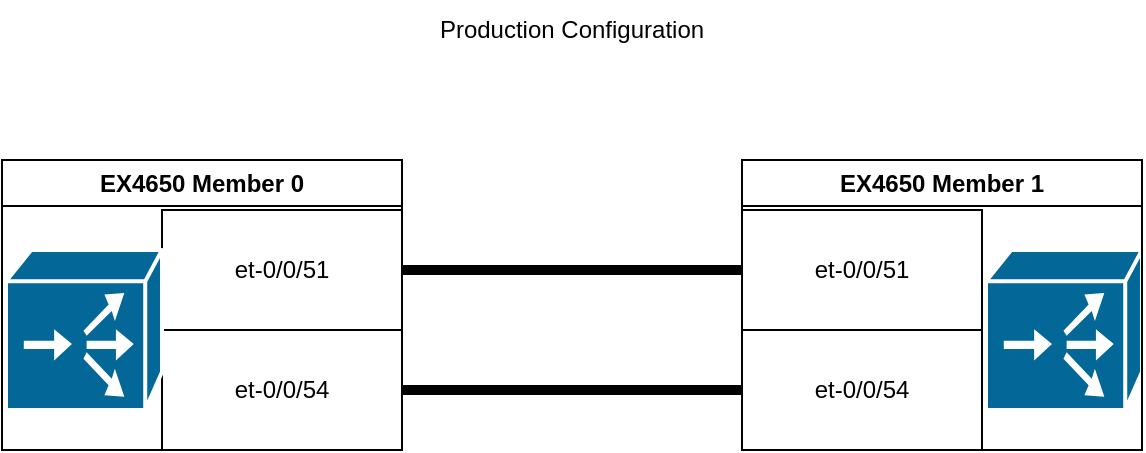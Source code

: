 <mxfile version="28.2.7">
  <diagram name="Page-1" id="p7Vepmeb_bepWlEUFjfH">
    <mxGraphModel dx="1412" dy="737" grid="1" gridSize="10" guides="1" tooltips="1" connect="1" arrows="1" fold="1" page="1" pageScale="1" pageWidth="850" pageHeight="1100" math="0" shadow="0">
      <root>
        <mxCell id="0" />
        <mxCell id="1" parent="0" />
        <mxCell id="KL8aRXO-pgAZ8DTHxNWf-14" value="" style="endArrow=none;html=1;rounded=0;entryX=0;entryY=0.5;entryDx=0;entryDy=0;exitX=1;exitY=0.5;exitDx=0;exitDy=0;strokeWidth=5;strokeColor=light-dark(#000000,#99FFFF);" edge="1" parent="1" source="KL8aRXO-pgAZ8DTHxNWf-1" target="KL8aRXO-pgAZ8DTHxNWf-18">
          <mxGeometry width="50" height="50" relative="1" as="geometry">
            <mxPoint x="500" y="318" as="sourcePoint" />
            <mxPoint x="540" y="180" as="targetPoint" />
          </mxGeometry>
        </mxCell>
        <mxCell id="KL8aRXO-pgAZ8DTHxNWf-15" value="Production Configuration" style="text;html=1;whiteSpace=wrap;strokeColor=none;fillColor=none;align=center;verticalAlign=middle;rounded=0;" vertex="1" parent="1">
          <mxGeometry x="380" y="40" width="170" height="30" as="geometry" />
        </mxCell>
        <mxCell id="KL8aRXO-pgAZ8DTHxNWf-16" value="" style="group" vertex="1" connectable="0" parent="1">
          <mxGeometry x="180" y="120" width="200" height="145" as="geometry" />
        </mxCell>
        <mxCell id="KL8aRXO-pgAZ8DTHxNWf-1" value="et-0/0/51" style="rounded=0;whiteSpace=wrap;html=1;" vertex="1" parent="KL8aRXO-pgAZ8DTHxNWf-16">
          <mxGeometry x="80" y="25" width="120" height="60" as="geometry" />
        </mxCell>
        <mxCell id="KL8aRXO-pgAZ8DTHxNWf-2" value="et-0/0/54" style="rounded=0;whiteSpace=wrap;html=1;" vertex="1" parent="KL8aRXO-pgAZ8DTHxNWf-16">
          <mxGeometry x="80" y="85" width="120" height="60" as="geometry" />
        </mxCell>
        <mxCell id="KL8aRXO-pgAZ8DTHxNWf-3" value="" style="shape=mxgraph.cisco.directors.localdirector;sketch=0;html=1;pointerEvents=1;dashed=0;fillColor=#036897;strokeColor=#ffffff;strokeWidth=2;verticalLabelPosition=bottom;verticalAlign=top;align=center;outlineConnect=0;" vertex="1" parent="KL8aRXO-pgAZ8DTHxNWf-16">
          <mxGeometry x="2" y="45" width="78" height="80" as="geometry" />
        </mxCell>
        <mxCell id="KL8aRXO-pgAZ8DTHxNWf-8" value="EX4650 Member 0" style="swimlane;whiteSpace=wrap;html=1;" vertex="1" parent="KL8aRXO-pgAZ8DTHxNWf-16">
          <mxGeometry width="200" height="145" as="geometry" />
        </mxCell>
        <mxCell id="KL8aRXO-pgAZ8DTHxNWf-17" value="" style="group" vertex="1" connectable="0" parent="1">
          <mxGeometry x="550" y="120" width="200" height="145" as="geometry" />
        </mxCell>
        <mxCell id="KL8aRXO-pgAZ8DTHxNWf-20" value="" style="shape=mxgraph.cisco.directors.localdirector;sketch=0;html=1;pointerEvents=1;dashed=0;fillColor=#036897;strokeColor=#ffffff;strokeWidth=2;verticalLabelPosition=bottom;verticalAlign=top;align=center;outlineConnect=0;" vertex="1" parent="KL8aRXO-pgAZ8DTHxNWf-17">
          <mxGeometry x="122" y="45" width="78" height="80" as="geometry" />
        </mxCell>
        <mxCell id="KL8aRXO-pgAZ8DTHxNWf-21" value="EX4650 Member 1" style="swimlane;whiteSpace=wrap;html=1;" vertex="1" parent="KL8aRXO-pgAZ8DTHxNWf-17">
          <mxGeometry width="200" height="145" as="geometry" />
        </mxCell>
        <mxCell id="KL8aRXO-pgAZ8DTHxNWf-18" value="et-0/0/51" style="rounded=0;whiteSpace=wrap;html=1;" vertex="1" parent="KL8aRXO-pgAZ8DTHxNWf-21">
          <mxGeometry y="25" width="120" height="60" as="geometry" />
        </mxCell>
        <mxCell id="KL8aRXO-pgAZ8DTHxNWf-19" value="et-0/0/54" style="rounded=0;whiteSpace=wrap;html=1;" vertex="1" parent="KL8aRXO-pgAZ8DTHxNWf-21">
          <mxGeometry y="85" width="120" height="60" as="geometry" />
        </mxCell>
        <mxCell id="KL8aRXO-pgAZ8DTHxNWf-22" value="" style="endArrow=none;html=1;rounded=0;entryX=0;entryY=0.5;entryDx=0;entryDy=0;exitX=1;exitY=0.5;exitDx=0;exitDy=0;strokeWidth=5;strokeColor=light-dark(#000000,#99CCFF);" edge="1" parent="1" source="KL8aRXO-pgAZ8DTHxNWf-2" target="KL8aRXO-pgAZ8DTHxNWf-19">
          <mxGeometry width="50" height="50" relative="1" as="geometry">
            <mxPoint x="400" y="370" as="sourcePoint" />
            <mxPoint x="450" y="320" as="targetPoint" />
          </mxGeometry>
        </mxCell>
      </root>
    </mxGraphModel>
  </diagram>
</mxfile>
